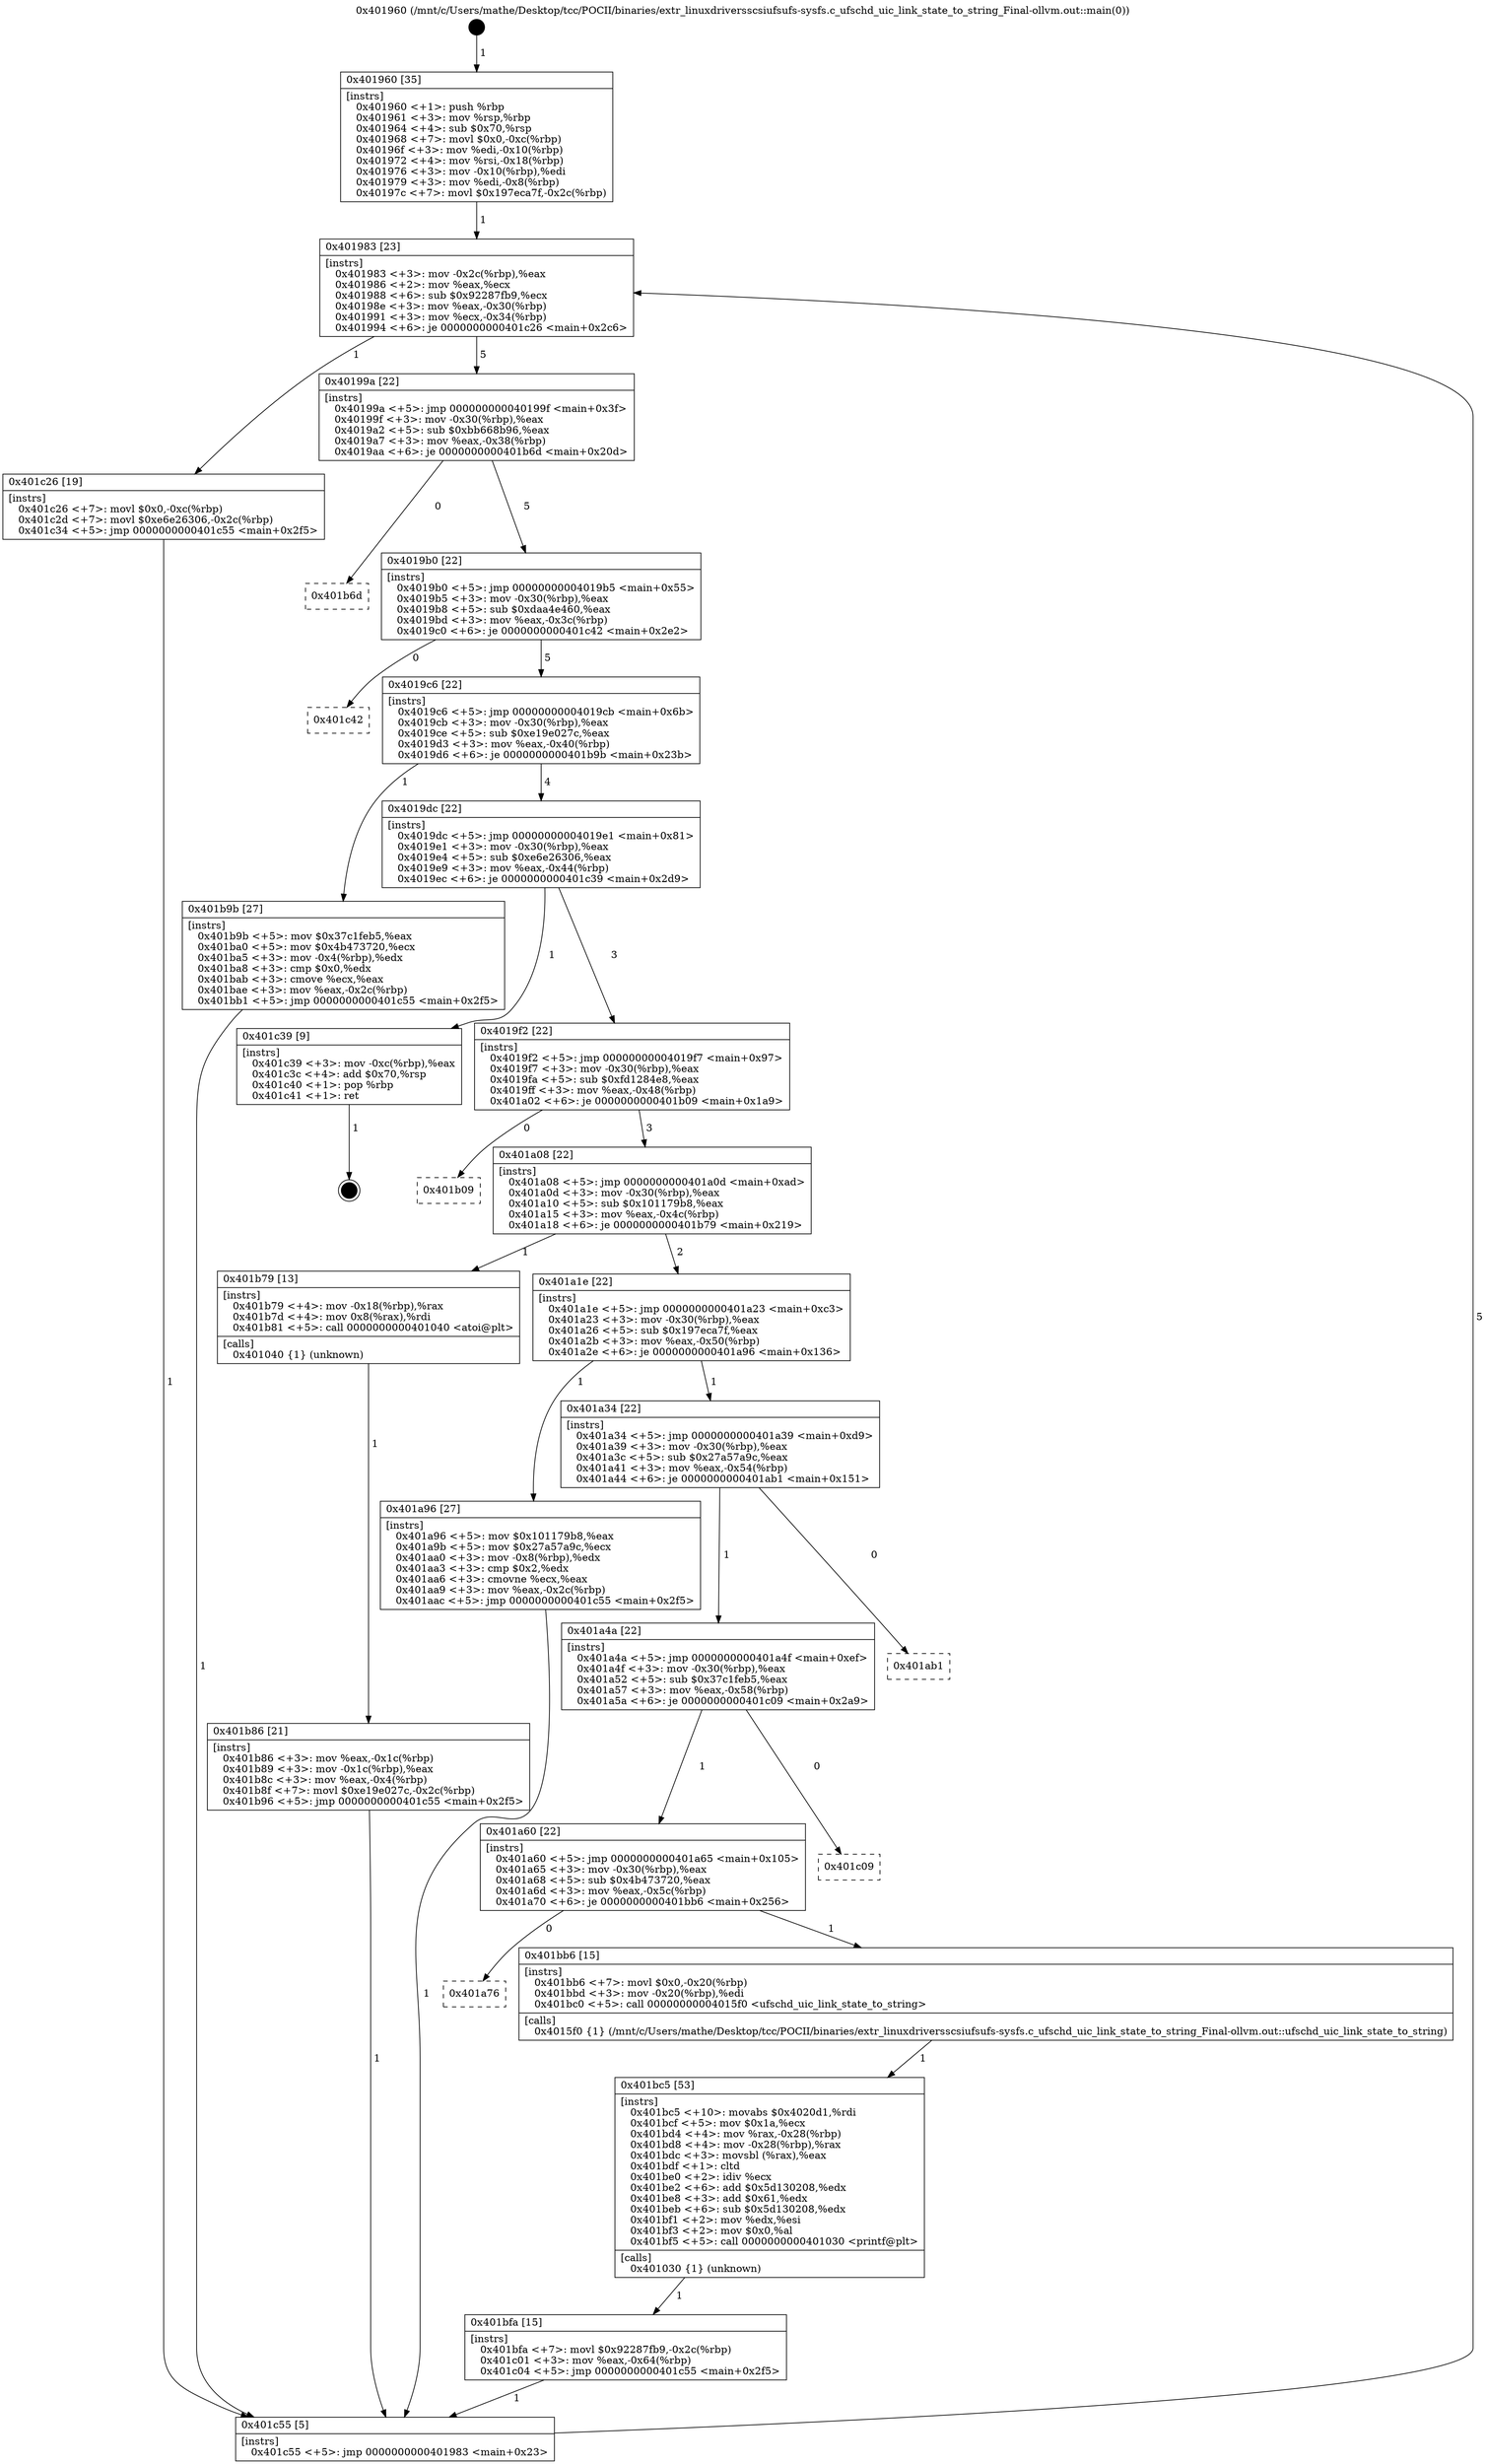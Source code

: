 digraph "0x401960" {
  label = "0x401960 (/mnt/c/Users/mathe/Desktop/tcc/POCII/binaries/extr_linuxdriversscsiufsufs-sysfs.c_ufschd_uic_link_state_to_string_Final-ollvm.out::main(0))"
  labelloc = "t"
  node[shape=record]

  Entry [label="",width=0.3,height=0.3,shape=circle,fillcolor=black,style=filled]
  "0x401983" [label="{
     0x401983 [23]\l
     | [instrs]\l
     &nbsp;&nbsp;0x401983 \<+3\>: mov -0x2c(%rbp),%eax\l
     &nbsp;&nbsp;0x401986 \<+2\>: mov %eax,%ecx\l
     &nbsp;&nbsp;0x401988 \<+6\>: sub $0x92287fb9,%ecx\l
     &nbsp;&nbsp;0x40198e \<+3\>: mov %eax,-0x30(%rbp)\l
     &nbsp;&nbsp;0x401991 \<+3\>: mov %ecx,-0x34(%rbp)\l
     &nbsp;&nbsp;0x401994 \<+6\>: je 0000000000401c26 \<main+0x2c6\>\l
  }"]
  "0x401c26" [label="{
     0x401c26 [19]\l
     | [instrs]\l
     &nbsp;&nbsp;0x401c26 \<+7\>: movl $0x0,-0xc(%rbp)\l
     &nbsp;&nbsp;0x401c2d \<+7\>: movl $0xe6e26306,-0x2c(%rbp)\l
     &nbsp;&nbsp;0x401c34 \<+5\>: jmp 0000000000401c55 \<main+0x2f5\>\l
  }"]
  "0x40199a" [label="{
     0x40199a [22]\l
     | [instrs]\l
     &nbsp;&nbsp;0x40199a \<+5\>: jmp 000000000040199f \<main+0x3f\>\l
     &nbsp;&nbsp;0x40199f \<+3\>: mov -0x30(%rbp),%eax\l
     &nbsp;&nbsp;0x4019a2 \<+5\>: sub $0xbb668b96,%eax\l
     &nbsp;&nbsp;0x4019a7 \<+3\>: mov %eax,-0x38(%rbp)\l
     &nbsp;&nbsp;0x4019aa \<+6\>: je 0000000000401b6d \<main+0x20d\>\l
  }"]
  Exit [label="",width=0.3,height=0.3,shape=circle,fillcolor=black,style=filled,peripheries=2]
  "0x401b6d" [label="{
     0x401b6d\l
  }", style=dashed]
  "0x4019b0" [label="{
     0x4019b0 [22]\l
     | [instrs]\l
     &nbsp;&nbsp;0x4019b0 \<+5\>: jmp 00000000004019b5 \<main+0x55\>\l
     &nbsp;&nbsp;0x4019b5 \<+3\>: mov -0x30(%rbp),%eax\l
     &nbsp;&nbsp;0x4019b8 \<+5\>: sub $0xdaa4e460,%eax\l
     &nbsp;&nbsp;0x4019bd \<+3\>: mov %eax,-0x3c(%rbp)\l
     &nbsp;&nbsp;0x4019c0 \<+6\>: je 0000000000401c42 \<main+0x2e2\>\l
  }"]
  "0x401bfa" [label="{
     0x401bfa [15]\l
     | [instrs]\l
     &nbsp;&nbsp;0x401bfa \<+7\>: movl $0x92287fb9,-0x2c(%rbp)\l
     &nbsp;&nbsp;0x401c01 \<+3\>: mov %eax,-0x64(%rbp)\l
     &nbsp;&nbsp;0x401c04 \<+5\>: jmp 0000000000401c55 \<main+0x2f5\>\l
  }"]
  "0x401c42" [label="{
     0x401c42\l
  }", style=dashed]
  "0x4019c6" [label="{
     0x4019c6 [22]\l
     | [instrs]\l
     &nbsp;&nbsp;0x4019c6 \<+5\>: jmp 00000000004019cb \<main+0x6b\>\l
     &nbsp;&nbsp;0x4019cb \<+3\>: mov -0x30(%rbp),%eax\l
     &nbsp;&nbsp;0x4019ce \<+5\>: sub $0xe19e027c,%eax\l
     &nbsp;&nbsp;0x4019d3 \<+3\>: mov %eax,-0x40(%rbp)\l
     &nbsp;&nbsp;0x4019d6 \<+6\>: je 0000000000401b9b \<main+0x23b\>\l
  }"]
  "0x401bc5" [label="{
     0x401bc5 [53]\l
     | [instrs]\l
     &nbsp;&nbsp;0x401bc5 \<+10\>: movabs $0x4020d1,%rdi\l
     &nbsp;&nbsp;0x401bcf \<+5\>: mov $0x1a,%ecx\l
     &nbsp;&nbsp;0x401bd4 \<+4\>: mov %rax,-0x28(%rbp)\l
     &nbsp;&nbsp;0x401bd8 \<+4\>: mov -0x28(%rbp),%rax\l
     &nbsp;&nbsp;0x401bdc \<+3\>: movsbl (%rax),%eax\l
     &nbsp;&nbsp;0x401bdf \<+1\>: cltd\l
     &nbsp;&nbsp;0x401be0 \<+2\>: idiv %ecx\l
     &nbsp;&nbsp;0x401be2 \<+6\>: add $0x5d130208,%edx\l
     &nbsp;&nbsp;0x401be8 \<+3\>: add $0x61,%edx\l
     &nbsp;&nbsp;0x401beb \<+6\>: sub $0x5d130208,%edx\l
     &nbsp;&nbsp;0x401bf1 \<+2\>: mov %edx,%esi\l
     &nbsp;&nbsp;0x401bf3 \<+2\>: mov $0x0,%al\l
     &nbsp;&nbsp;0x401bf5 \<+5\>: call 0000000000401030 \<printf@plt\>\l
     | [calls]\l
     &nbsp;&nbsp;0x401030 \{1\} (unknown)\l
  }"]
  "0x401b9b" [label="{
     0x401b9b [27]\l
     | [instrs]\l
     &nbsp;&nbsp;0x401b9b \<+5\>: mov $0x37c1feb5,%eax\l
     &nbsp;&nbsp;0x401ba0 \<+5\>: mov $0x4b473720,%ecx\l
     &nbsp;&nbsp;0x401ba5 \<+3\>: mov -0x4(%rbp),%edx\l
     &nbsp;&nbsp;0x401ba8 \<+3\>: cmp $0x0,%edx\l
     &nbsp;&nbsp;0x401bab \<+3\>: cmove %ecx,%eax\l
     &nbsp;&nbsp;0x401bae \<+3\>: mov %eax,-0x2c(%rbp)\l
     &nbsp;&nbsp;0x401bb1 \<+5\>: jmp 0000000000401c55 \<main+0x2f5\>\l
  }"]
  "0x4019dc" [label="{
     0x4019dc [22]\l
     | [instrs]\l
     &nbsp;&nbsp;0x4019dc \<+5\>: jmp 00000000004019e1 \<main+0x81\>\l
     &nbsp;&nbsp;0x4019e1 \<+3\>: mov -0x30(%rbp),%eax\l
     &nbsp;&nbsp;0x4019e4 \<+5\>: sub $0xe6e26306,%eax\l
     &nbsp;&nbsp;0x4019e9 \<+3\>: mov %eax,-0x44(%rbp)\l
     &nbsp;&nbsp;0x4019ec \<+6\>: je 0000000000401c39 \<main+0x2d9\>\l
  }"]
  "0x401a76" [label="{
     0x401a76\l
  }", style=dashed]
  "0x401c39" [label="{
     0x401c39 [9]\l
     | [instrs]\l
     &nbsp;&nbsp;0x401c39 \<+3\>: mov -0xc(%rbp),%eax\l
     &nbsp;&nbsp;0x401c3c \<+4\>: add $0x70,%rsp\l
     &nbsp;&nbsp;0x401c40 \<+1\>: pop %rbp\l
     &nbsp;&nbsp;0x401c41 \<+1\>: ret\l
  }"]
  "0x4019f2" [label="{
     0x4019f2 [22]\l
     | [instrs]\l
     &nbsp;&nbsp;0x4019f2 \<+5\>: jmp 00000000004019f7 \<main+0x97\>\l
     &nbsp;&nbsp;0x4019f7 \<+3\>: mov -0x30(%rbp),%eax\l
     &nbsp;&nbsp;0x4019fa \<+5\>: sub $0xfd1284e8,%eax\l
     &nbsp;&nbsp;0x4019ff \<+3\>: mov %eax,-0x48(%rbp)\l
     &nbsp;&nbsp;0x401a02 \<+6\>: je 0000000000401b09 \<main+0x1a9\>\l
  }"]
  "0x401bb6" [label="{
     0x401bb6 [15]\l
     | [instrs]\l
     &nbsp;&nbsp;0x401bb6 \<+7\>: movl $0x0,-0x20(%rbp)\l
     &nbsp;&nbsp;0x401bbd \<+3\>: mov -0x20(%rbp),%edi\l
     &nbsp;&nbsp;0x401bc0 \<+5\>: call 00000000004015f0 \<ufschd_uic_link_state_to_string\>\l
     | [calls]\l
     &nbsp;&nbsp;0x4015f0 \{1\} (/mnt/c/Users/mathe/Desktop/tcc/POCII/binaries/extr_linuxdriversscsiufsufs-sysfs.c_ufschd_uic_link_state_to_string_Final-ollvm.out::ufschd_uic_link_state_to_string)\l
  }"]
  "0x401b09" [label="{
     0x401b09\l
  }", style=dashed]
  "0x401a08" [label="{
     0x401a08 [22]\l
     | [instrs]\l
     &nbsp;&nbsp;0x401a08 \<+5\>: jmp 0000000000401a0d \<main+0xad\>\l
     &nbsp;&nbsp;0x401a0d \<+3\>: mov -0x30(%rbp),%eax\l
     &nbsp;&nbsp;0x401a10 \<+5\>: sub $0x101179b8,%eax\l
     &nbsp;&nbsp;0x401a15 \<+3\>: mov %eax,-0x4c(%rbp)\l
     &nbsp;&nbsp;0x401a18 \<+6\>: je 0000000000401b79 \<main+0x219\>\l
  }"]
  "0x401a60" [label="{
     0x401a60 [22]\l
     | [instrs]\l
     &nbsp;&nbsp;0x401a60 \<+5\>: jmp 0000000000401a65 \<main+0x105\>\l
     &nbsp;&nbsp;0x401a65 \<+3\>: mov -0x30(%rbp),%eax\l
     &nbsp;&nbsp;0x401a68 \<+5\>: sub $0x4b473720,%eax\l
     &nbsp;&nbsp;0x401a6d \<+3\>: mov %eax,-0x5c(%rbp)\l
     &nbsp;&nbsp;0x401a70 \<+6\>: je 0000000000401bb6 \<main+0x256\>\l
  }"]
  "0x401b79" [label="{
     0x401b79 [13]\l
     | [instrs]\l
     &nbsp;&nbsp;0x401b79 \<+4\>: mov -0x18(%rbp),%rax\l
     &nbsp;&nbsp;0x401b7d \<+4\>: mov 0x8(%rax),%rdi\l
     &nbsp;&nbsp;0x401b81 \<+5\>: call 0000000000401040 \<atoi@plt\>\l
     | [calls]\l
     &nbsp;&nbsp;0x401040 \{1\} (unknown)\l
  }"]
  "0x401a1e" [label="{
     0x401a1e [22]\l
     | [instrs]\l
     &nbsp;&nbsp;0x401a1e \<+5\>: jmp 0000000000401a23 \<main+0xc3\>\l
     &nbsp;&nbsp;0x401a23 \<+3\>: mov -0x30(%rbp),%eax\l
     &nbsp;&nbsp;0x401a26 \<+5\>: sub $0x197eca7f,%eax\l
     &nbsp;&nbsp;0x401a2b \<+3\>: mov %eax,-0x50(%rbp)\l
     &nbsp;&nbsp;0x401a2e \<+6\>: je 0000000000401a96 \<main+0x136\>\l
  }"]
  "0x401c09" [label="{
     0x401c09\l
  }", style=dashed]
  "0x401a96" [label="{
     0x401a96 [27]\l
     | [instrs]\l
     &nbsp;&nbsp;0x401a96 \<+5\>: mov $0x101179b8,%eax\l
     &nbsp;&nbsp;0x401a9b \<+5\>: mov $0x27a57a9c,%ecx\l
     &nbsp;&nbsp;0x401aa0 \<+3\>: mov -0x8(%rbp),%edx\l
     &nbsp;&nbsp;0x401aa3 \<+3\>: cmp $0x2,%edx\l
     &nbsp;&nbsp;0x401aa6 \<+3\>: cmovne %ecx,%eax\l
     &nbsp;&nbsp;0x401aa9 \<+3\>: mov %eax,-0x2c(%rbp)\l
     &nbsp;&nbsp;0x401aac \<+5\>: jmp 0000000000401c55 \<main+0x2f5\>\l
  }"]
  "0x401a34" [label="{
     0x401a34 [22]\l
     | [instrs]\l
     &nbsp;&nbsp;0x401a34 \<+5\>: jmp 0000000000401a39 \<main+0xd9\>\l
     &nbsp;&nbsp;0x401a39 \<+3\>: mov -0x30(%rbp),%eax\l
     &nbsp;&nbsp;0x401a3c \<+5\>: sub $0x27a57a9c,%eax\l
     &nbsp;&nbsp;0x401a41 \<+3\>: mov %eax,-0x54(%rbp)\l
     &nbsp;&nbsp;0x401a44 \<+6\>: je 0000000000401ab1 \<main+0x151\>\l
  }"]
  "0x401c55" [label="{
     0x401c55 [5]\l
     | [instrs]\l
     &nbsp;&nbsp;0x401c55 \<+5\>: jmp 0000000000401983 \<main+0x23\>\l
  }"]
  "0x401960" [label="{
     0x401960 [35]\l
     | [instrs]\l
     &nbsp;&nbsp;0x401960 \<+1\>: push %rbp\l
     &nbsp;&nbsp;0x401961 \<+3\>: mov %rsp,%rbp\l
     &nbsp;&nbsp;0x401964 \<+4\>: sub $0x70,%rsp\l
     &nbsp;&nbsp;0x401968 \<+7\>: movl $0x0,-0xc(%rbp)\l
     &nbsp;&nbsp;0x40196f \<+3\>: mov %edi,-0x10(%rbp)\l
     &nbsp;&nbsp;0x401972 \<+4\>: mov %rsi,-0x18(%rbp)\l
     &nbsp;&nbsp;0x401976 \<+3\>: mov -0x10(%rbp),%edi\l
     &nbsp;&nbsp;0x401979 \<+3\>: mov %edi,-0x8(%rbp)\l
     &nbsp;&nbsp;0x40197c \<+7\>: movl $0x197eca7f,-0x2c(%rbp)\l
  }"]
  "0x401b86" [label="{
     0x401b86 [21]\l
     | [instrs]\l
     &nbsp;&nbsp;0x401b86 \<+3\>: mov %eax,-0x1c(%rbp)\l
     &nbsp;&nbsp;0x401b89 \<+3\>: mov -0x1c(%rbp),%eax\l
     &nbsp;&nbsp;0x401b8c \<+3\>: mov %eax,-0x4(%rbp)\l
     &nbsp;&nbsp;0x401b8f \<+7\>: movl $0xe19e027c,-0x2c(%rbp)\l
     &nbsp;&nbsp;0x401b96 \<+5\>: jmp 0000000000401c55 \<main+0x2f5\>\l
  }"]
  "0x401a4a" [label="{
     0x401a4a [22]\l
     | [instrs]\l
     &nbsp;&nbsp;0x401a4a \<+5\>: jmp 0000000000401a4f \<main+0xef\>\l
     &nbsp;&nbsp;0x401a4f \<+3\>: mov -0x30(%rbp),%eax\l
     &nbsp;&nbsp;0x401a52 \<+5\>: sub $0x37c1feb5,%eax\l
     &nbsp;&nbsp;0x401a57 \<+3\>: mov %eax,-0x58(%rbp)\l
     &nbsp;&nbsp;0x401a5a \<+6\>: je 0000000000401c09 \<main+0x2a9\>\l
  }"]
  "0x401ab1" [label="{
     0x401ab1\l
  }", style=dashed]
  Entry -> "0x401960" [label=" 1"]
  "0x401983" -> "0x401c26" [label=" 1"]
  "0x401983" -> "0x40199a" [label=" 5"]
  "0x401c39" -> Exit [label=" 1"]
  "0x40199a" -> "0x401b6d" [label=" 0"]
  "0x40199a" -> "0x4019b0" [label=" 5"]
  "0x401c26" -> "0x401c55" [label=" 1"]
  "0x4019b0" -> "0x401c42" [label=" 0"]
  "0x4019b0" -> "0x4019c6" [label=" 5"]
  "0x401bfa" -> "0x401c55" [label=" 1"]
  "0x4019c6" -> "0x401b9b" [label=" 1"]
  "0x4019c6" -> "0x4019dc" [label=" 4"]
  "0x401bc5" -> "0x401bfa" [label=" 1"]
  "0x4019dc" -> "0x401c39" [label=" 1"]
  "0x4019dc" -> "0x4019f2" [label=" 3"]
  "0x401bb6" -> "0x401bc5" [label=" 1"]
  "0x4019f2" -> "0x401b09" [label=" 0"]
  "0x4019f2" -> "0x401a08" [label=" 3"]
  "0x401a60" -> "0x401a76" [label=" 0"]
  "0x401a08" -> "0x401b79" [label=" 1"]
  "0x401a08" -> "0x401a1e" [label=" 2"]
  "0x401a60" -> "0x401bb6" [label=" 1"]
  "0x401a1e" -> "0x401a96" [label=" 1"]
  "0x401a1e" -> "0x401a34" [label=" 1"]
  "0x401a96" -> "0x401c55" [label=" 1"]
  "0x401960" -> "0x401983" [label=" 1"]
  "0x401c55" -> "0x401983" [label=" 5"]
  "0x401b79" -> "0x401b86" [label=" 1"]
  "0x401b86" -> "0x401c55" [label=" 1"]
  "0x401b9b" -> "0x401c55" [label=" 1"]
  "0x401a4a" -> "0x401a60" [label=" 1"]
  "0x401a34" -> "0x401ab1" [label=" 0"]
  "0x401a34" -> "0x401a4a" [label=" 1"]
  "0x401a4a" -> "0x401c09" [label=" 0"]
}
